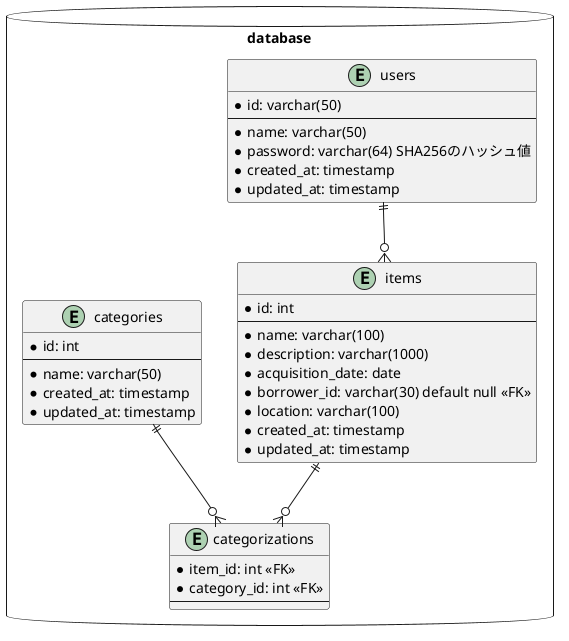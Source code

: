 @startuml タスク管理アプリ

package database <<Database>> {
    entity "users" as users {
        * id: varchar(50)
        --
        * name: varchar(50)
        * password: varchar(64) SHA256のハッシュ値
        * created_at: timestamp
        * updated_at: timestamp
    }

    entity "categories" as categories {
        * id: int
        --
        * name: varchar(50)
        * created_at: timestamp
        * updated_at: timestamp
    }

    entity "items" as items {
        * id: int
        --
        * name: varchar(100)
        * description: varchar(1000)
        * acquisition_date: date
        * borrower_id: varchar(30) default null <<FK>>
        * location: varchar(100)
        * created_at: timestamp
        * updated_at: timestamp
    }

    entity "categorizations" as categorizations {
        * item_id: int <<FK>>
        * category_id: int <<FK>>
        --
    }
}

' relationships
categories ||--o{ categorizations
items ||--o{ categorizations
users ||--o{ items

@enduml
